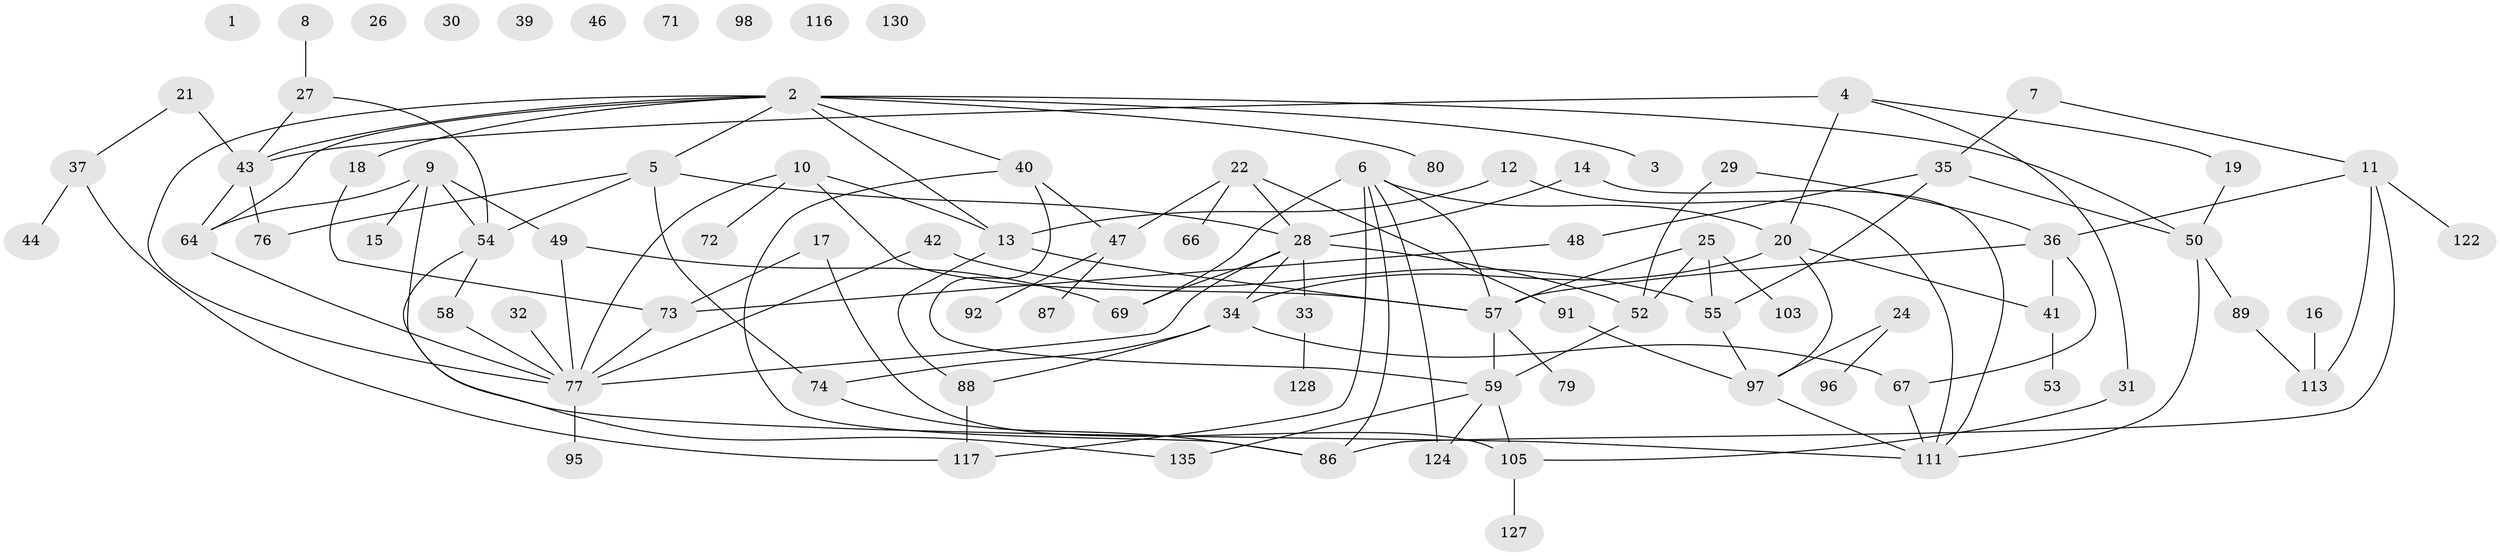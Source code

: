 // Generated by graph-tools (version 1.1) at 2025/23/03/03/25 07:23:26]
// undirected, 88 vertices, 124 edges
graph export_dot {
graph [start="1"]
  node [color=gray90,style=filled];
  1;
  2 [super="+136"];
  3;
  4 [super="+84"];
  5;
  6 [super="+131"];
  7;
  8;
  9 [super="+23"];
  10 [super="+94"];
  11 [super="+123"];
  12;
  13 [super="+75"];
  14;
  15;
  16 [super="+38"];
  17;
  18 [super="+85"];
  19;
  20 [super="+107"];
  21 [super="+45"];
  22 [super="+118"];
  24 [super="+51"];
  25 [super="+70"];
  26;
  27 [super="+61"];
  28 [super="+112"];
  29;
  30;
  31 [super="+65"];
  32;
  33 [super="+106"];
  34 [super="+56"];
  35 [super="+60"];
  36 [super="+129"];
  37 [super="+108"];
  39;
  40 [super="+83"];
  41 [super="+82"];
  42 [super="+62"];
  43 [super="+100"];
  44;
  46;
  47;
  48;
  49 [super="+114"];
  50 [super="+78"];
  52 [super="+90"];
  53;
  54 [super="+121"];
  55 [super="+93"];
  57 [super="+63"];
  58 [super="+102"];
  59 [super="+126"];
  64 [super="+104"];
  66 [super="+68"];
  67 [super="+101"];
  69 [super="+115"];
  71;
  72;
  73 [super="+110"];
  74 [super="+81"];
  76;
  77 [super="+119"];
  79;
  80 [super="+132"];
  86 [super="+134"];
  87;
  88 [super="+109"];
  89;
  91;
  92;
  95 [super="+99"];
  96;
  97;
  98;
  103;
  105 [super="+125"];
  111 [super="+120"];
  113 [super="+133"];
  116;
  117;
  122;
  124;
  127;
  128;
  130;
  135;
  2 -- 5;
  2 -- 40;
  2 -- 43;
  2 -- 64;
  2 -- 18;
  2 -- 3;
  2 -- 13;
  2 -- 50;
  2 -- 77;
  2 -- 80;
  4 -- 31;
  4 -- 43;
  4 -- 19;
  4 -- 20;
  5 -- 74;
  5 -- 76;
  5 -- 54;
  5 -- 28;
  6 -- 20;
  6 -- 69;
  6 -- 117;
  6 -- 124;
  6 -- 57;
  6 -- 86;
  7 -- 11;
  7 -- 35;
  8 -- 27;
  9 -- 15;
  9 -- 111;
  9 -- 49;
  9 -- 54;
  9 -- 64;
  10 -- 72;
  10 -- 13;
  10 -- 57;
  10 -- 77;
  11 -- 122;
  11 -- 36;
  11 -- 86;
  11 -- 113;
  12 -- 13;
  12 -- 111;
  13 -- 57;
  13 -- 88;
  14 -- 111;
  14 -- 28;
  16 -- 113;
  17 -- 105;
  17 -- 73;
  18 -- 73;
  19 -- 50;
  20 -- 97;
  20 -- 34 [weight=2];
  20 -- 41;
  21 -- 37;
  21 -- 43;
  22 -- 66;
  22 -- 91;
  22 -- 28;
  22 -- 47;
  24 -- 97;
  24 -- 96;
  25 -- 52;
  25 -- 55;
  25 -- 103;
  25 -- 57;
  27 -- 43;
  27 -- 54;
  28 -- 33;
  28 -- 69;
  28 -- 34;
  28 -- 52;
  28 -- 77;
  29 -- 36;
  29 -- 52;
  31 -- 105;
  32 -- 77;
  33 -- 128;
  34 -- 88;
  34 -- 74;
  34 -- 67;
  35 -- 48;
  35 -- 55;
  35 -- 50;
  36 -- 41;
  36 -- 67;
  36 -- 57;
  37 -- 44;
  37 -- 117;
  40 -- 47;
  40 -- 86;
  40 -- 59;
  41 -- 53;
  42 -- 77;
  42 -- 55;
  43 -- 64;
  43 -- 76;
  47 -- 87;
  47 -- 92;
  48 -- 73;
  49 -- 77 [weight=2];
  49 -- 69;
  50 -- 89;
  50 -- 111;
  52 -- 59;
  54 -- 135;
  54 -- 58;
  55 -- 97;
  57 -- 59;
  57 -- 79;
  58 -- 77 [weight=2];
  59 -- 124;
  59 -- 135;
  59 -- 105;
  64 -- 77;
  67 -- 111;
  73 -- 77;
  74 -- 86;
  77 -- 95;
  88 -- 117;
  89 -- 113;
  91 -- 97;
  97 -- 111;
  105 -- 127;
}
